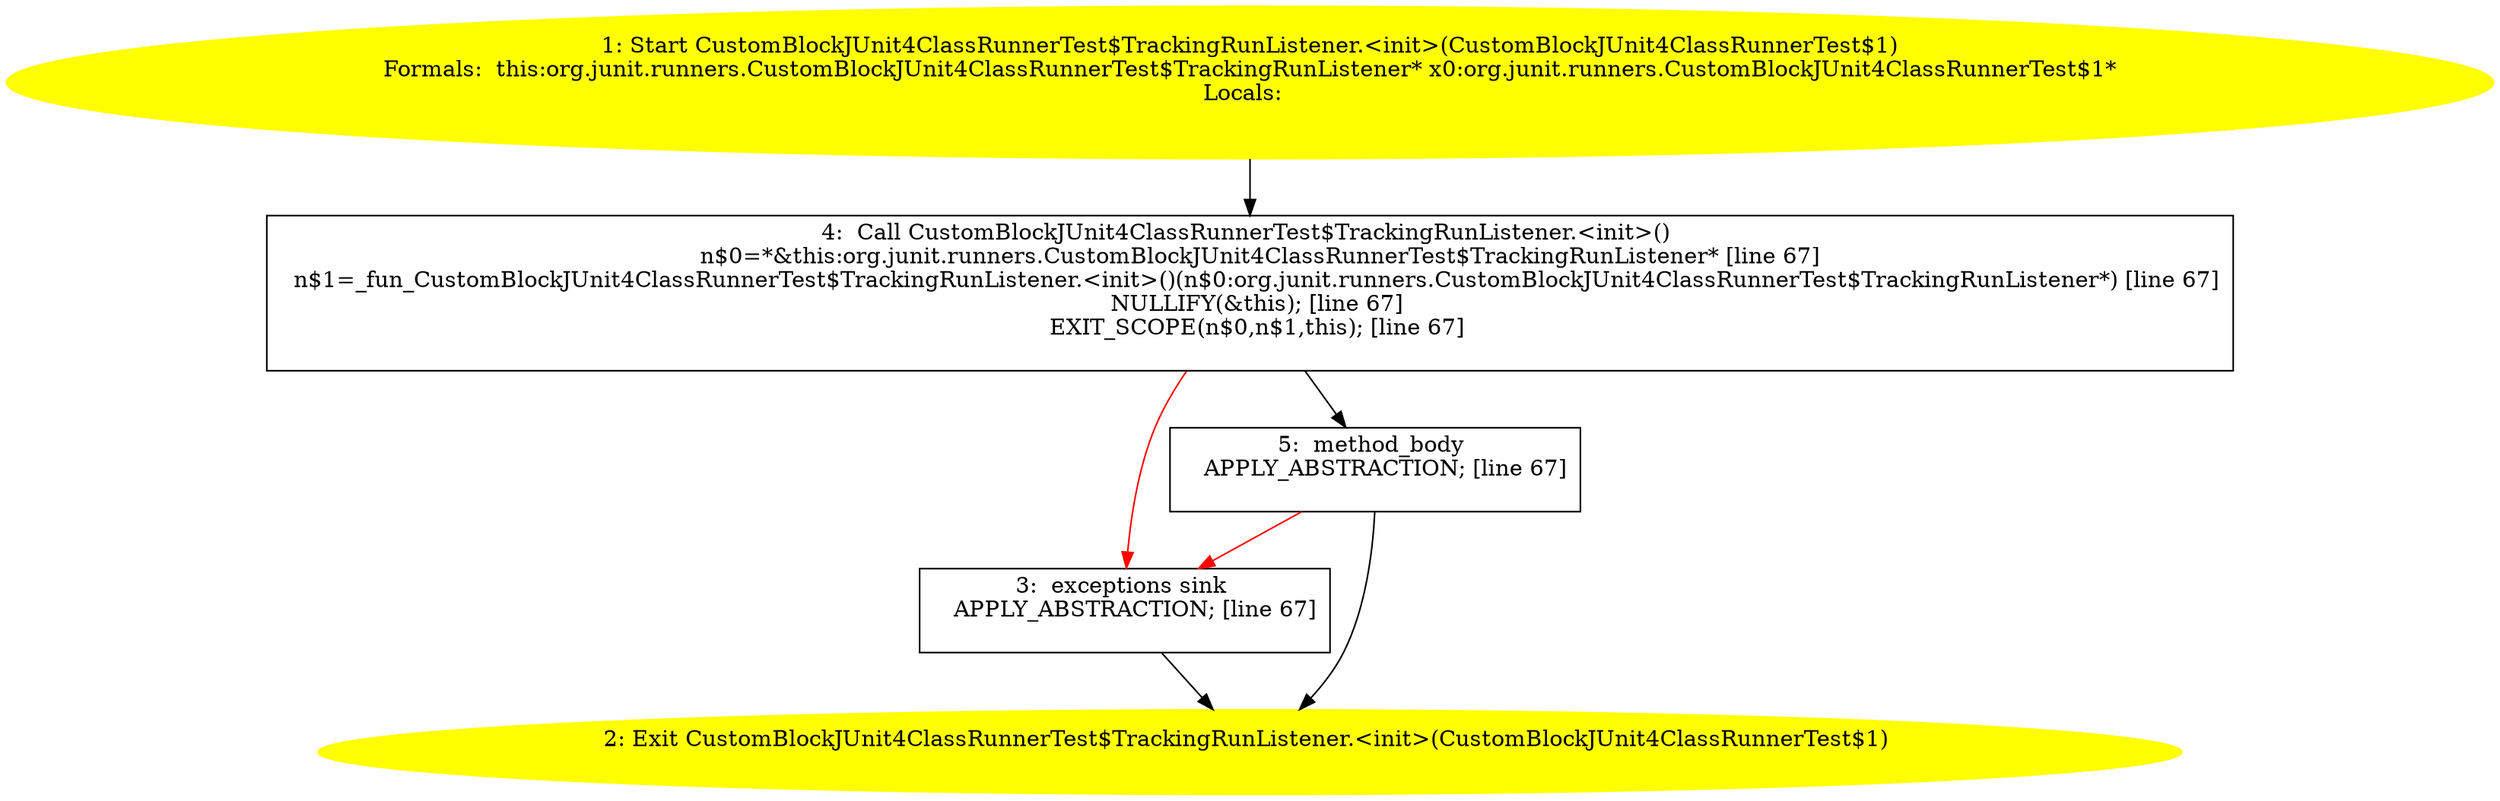 /* @generated */
digraph cfg {
"org.junit.runners.CustomBlockJUnit4ClassRunnerTest$TrackingRunListener.<init>(org.junit.runners.Cust.a1be908c00f54f2a5c6cdd5b1fa8235a_1" [label="1: Start CustomBlockJUnit4ClassRunnerTest$TrackingRunListener.<init>(CustomBlockJUnit4ClassRunnerTest$1)\nFormals:  this:org.junit.runners.CustomBlockJUnit4ClassRunnerTest$TrackingRunListener* x0:org.junit.runners.CustomBlockJUnit4ClassRunnerTest$1*\nLocals:  \n  " color=yellow style=filled]
	

	 "org.junit.runners.CustomBlockJUnit4ClassRunnerTest$TrackingRunListener.<init>(org.junit.runners.Cust.a1be908c00f54f2a5c6cdd5b1fa8235a_1" -> "org.junit.runners.CustomBlockJUnit4ClassRunnerTest$TrackingRunListener.<init>(org.junit.runners.Cust.a1be908c00f54f2a5c6cdd5b1fa8235a_4" ;
"org.junit.runners.CustomBlockJUnit4ClassRunnerTest$TrackingRunListener.<init>(org.junit.runners.Cust.a1be908c00f54f2a5c6cdd5b1fa8235a_2" [label="2: Exit CustomBlockJUnit4ClassRunnerTest$TrackingRunListener.<init>(CustomBlockJUnit4ClassRunnerTest$1) \n  " color=yellow style=filled]
	

"org.junit.runners.CustomBlockJUnit4ClassRunnerTest$TrackingRunListener.<init>(org.junit.runners.Cust.a1be908c00f54f2a5c6cdd5b1fa8235a_3" [label="3:  exceptions sink \n   APPLY_ABSTRACTION; [line 67]\n " shape="box"]
	

	 "org.junit.runners.CustomBlockJUnit4ClassRunnerTest$TrackingRunListener.<init>(org.junit.runners.Cust.a1be908c00f54f2a5c6cdd5b1fa8235a_3" -> "org.junit.runners.CustomBlockJUnit4ClassRunnerTest$TrackingRunListener.<init>(org.junit.runners.Cust.a1be908c00f54f2a5c6cdd5b1fa8235a_2" ;
"org.junit.runners.CustomBlockJUnit4ClassRunnerTest$TrackingRunListener.<init>(org.junit.runners.Cust.a1be908c00f54f2a5c6cdd5b1fa8235a_4" [label="4:  Call CustomBlockJUnit4ClassRunnerTest$TrackingRunListener.<init>() \n   n$0=*&this:org.junit.runners.CustomBlockJUnit4ClassRunnerTest$TrackingRunListener* [line 67]\n  n$1=_fun_CustomBlockJUnit4ClassRunnerTest$TrackingRunListener.<init>()(n$0:org.junit.runners.CustomBlockJUnit4ClassRunnerTest$TrackingRunListener*) [line 67]\n  NULLIFY(&this); [line 67]\n  EXIT_SCOPE(n$0,n$1,this); [line 67]\n " shape="box"]
	

	 "org.junit.runners.CustomBlockJUnit4ClassRunnerTest$TrackingRunListener.<init>(org.junit.runners.Cust.a1be908c00f54f2a5c6cdd5b1fa8235a_4" -> "org.junit.runners.CustomBlockJUnit4ClassRunnerTest$TrackingRunListener.<init>(org.junit.runners.Cust.a1be908c00f54f2a5c6cdd5b1fa8235a_5" ;
	 "org.junit.runners.CustomBlockJUnit4ClassRunnerTest$TrackingRunListener.<init>(org.junit.runners.Cust.a1be908c00f54f2a5c6cdd5b1fa8235a_4" -> "org.junit.runners.CustomBlockJUnit4ClassRunnerTest$TrackingRunListener.<init>(org.junit.runners.Cust.a1be908c00f54f2a5c6cdd5b1fa8235a_3" [color="red" ];
"org.junit.runners.CustomBlockJUnit4ClassRunnerTest$TrackingRunListener.<init>(org.junit.runners.Cust.a1be908c00f54f2a5c6cdd5b1fa8235a_5" [label="5:  method_body \n   APPLY_ABSTRACTION; [line 67]\n " shape="box"]
	

	 "org.junit.runners.CustomBlockJUnit4ClassRunnerTest$TrackingRunListener.<init>(org.junit.runners.Cust.a1be908c00f54f2a5c6cdd5b1fa8235a_5" -> "org.junit.runners.CustomBlockJUnit4ClassRunnerTest$TrackingRunListener.<init>(org.junit.runners.Cust.a1be908c00f54f2a5c6cdd5b1fa8235a_2" ;
	 "org.junit.runners.CustomBlockJUnit4ClassRunnerTest$TrackingRunListener.<init>(org.junit.runners.Cust.a1be908c00f54f2a5c6cdd5b1fa8235a_5" -> "org.junit.runners.CustomBlockJUnit4ClassRunnerTest$TrackingRunListener.<init>(org.junit.runners.Cust.a1be908c00f54f2a5c6cdd5b1fa8235a_3" [color="red" ];
}

